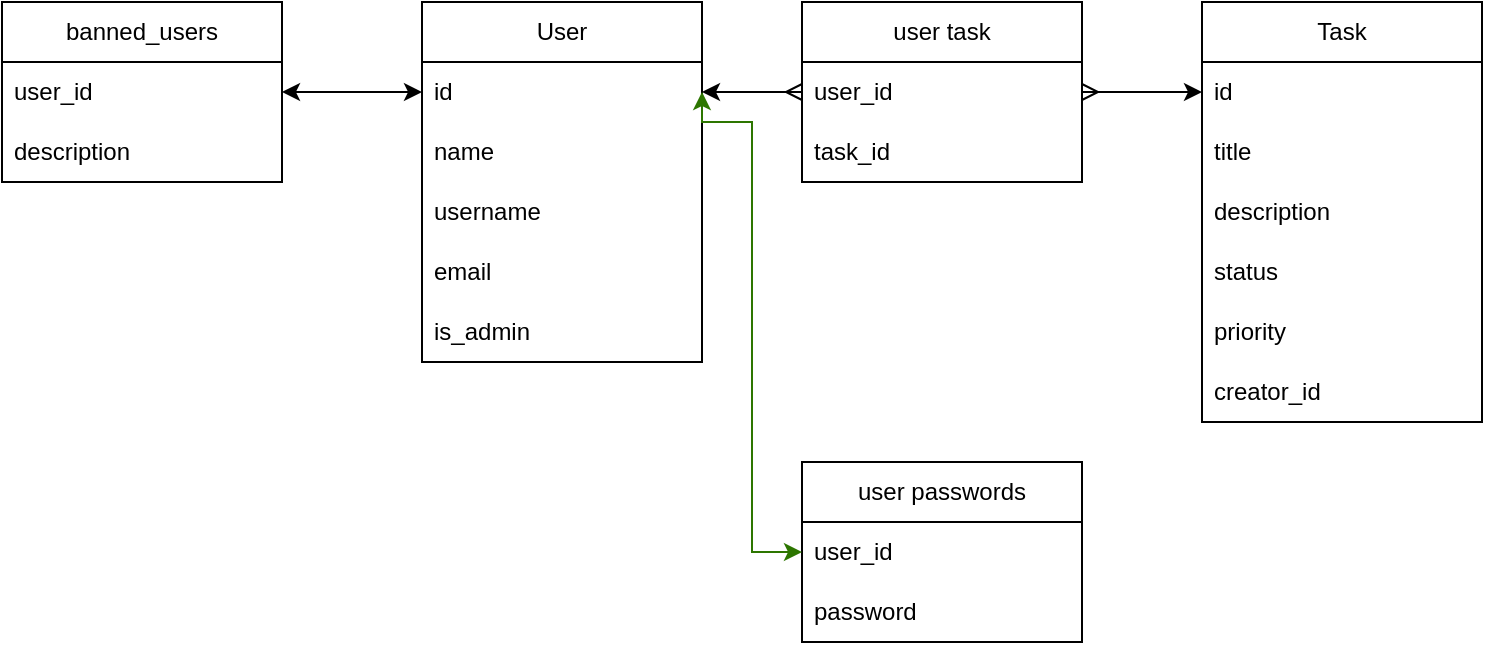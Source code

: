 <mxfile version="22.1.21" type="device">
  <diagram name="Page-1" id="-lmLHDIUPFguprJ3EQ5j">
    <mxGraphModel dx="1028" dy="1003" grid="1" gridSize="10" guides="1" tooltips="1" connect="1" arrows="1" fold="1" page="1" pageScale="1" pageWidth="850" pageHeight="1100" math="0" shadow="0">
      <root>
        <mxCell id="0" />
        <mxCell id="1" parent="0" />
        <mxCell id="gjDpSP7CKeUNPUYiDDCN-1" value="User" style="swimlane;fontStyle=0;childLayout=stackLayout;horizontal=1;startSize=30;horizontalStack=0;resizeParent=1;resizeParentMax=0;resizeLast=0;collapsible=1;marginBottom=0;whiteSpace=wrap;html=1;" parent="1" vertex="1">
          <mxGeometry x="250" y="430" width="140" height="180" as="geometry" />
        </mxCell>
        <mxCell id="gjDpSP7CKeUNPUYiDDCN-2" value="id" style="text;strokeColor=none;fillColor=none;align=left;verticalAlign=middle;spacingLeft=4;spacingRight=4;overflow=hidden;points=[[0,0.5],[1,0.5]];portConstraint=eastwest;rotatable=0;whiteSpace=wrap;html=1;" parent="gjDpSP7CKeUNPUYiDDCN-1" vertex="1">
          <mxGeometry y="30" width="140" height="30" as="geometry" />
        </mxCell>
        <mxCell id="gjDpSP7CKeUNPUYiDDCN-3" value="name" style="text;strokeColor=none;fillColor=none;align=left;verticalAlign=middle;spacingLeft=4;spacingRight=4;overflow=hidden;points=[[0,0.5],[1,0.5]];portConstraint=eastwest;rotatable=0;whiteSpace=wrap;html=1;" parent="gjDpSP7CKeUNPUYiDDCN-1" vertex="1">
          <mxGeometry y="60" width="140" height="30" as="geometry" />
        </mxCell>
        <mxCell id="gjDpSP7CKeUNPUYiDDCN-4" value="username" style="text;strokeColor=none;fillColor=none;align=left;verticalAlign=middle;spacingLeft=4;spacingRight=4;overflow=hidden;points=[[0,0.5],[1,0.5]];portConstraint=eastwest;rotatable=0;whiteSpace=wrap;html=1;" parent="gjDpSP7CKeUNPUYiDDCN-1" vertex="1">
          <mxGeometry y="90" width="140" height="30" as="geometry" />
        </mxCell>
        <mxCell id="gjDpSP7CKeUNPUYiDDCN-6" value="email" style="text;strokeColor=none;fillColor=none;align=left;verticalAlign=middle;spacingLeft=4;spacingRight=4;overflow=hidden;points=[[0,0.5],[1,0.5]];portConstraint=eastwest;rotatable=0;whiteSpace=wrap;html=1;" parent="gjDpSP7CKeUNPUYiDDCN-1" vertex="1">
          <mxGeometry y="120" width="140" height="30" as="geometry" />
        </mxCell>
        <mxCell id="gjDpSP7CKeUNPUYiDDCN-7" value="is_admin" style="text;strokeColor=none;fillColor=none;align=left;verticalAlign=middle;spacingLeft=4;spacingRight=4;overflow=hidden;points=[[0,0.5],[1,0.5]];portConstraint=eastwest;rotatable=0;whiteSpace=wrap;html=1;" parent="gjDpSP7CKeUNPUYiDDCN-1" vertex="1">
          <mxGeometry y="150" width="140" height="30" as="geometry" />
        </mxCell>
        <mxCell id="gjDpSP7CKeUNPUYiDDCN-9" value="Task" style="swimlane;fontStyle=0;childLayout=stackLayout;horizontal=1;startSize=30;horizontalStack=0;resizeParent=1;resizeParentMax=0;resizeLast=0;collapsible=1;marginBottom=0;whiteSpace=wrap;html=1;" parent="1" vertex="1">
          <mxGeometry x="640" y="430" width="140" height="210" as="geometry" />
        </mxCell>
        <mxCell id="gjDpSP7CKeUNPUYiDDCN-10" value="id" style="text;strokeColor=none;fillColor=none;align=left;verticalAlign=middle;spacingLeft=4;spacingRight=4;overflow=hidden;points=[[0,0.5],[1,0.5]];portConstraint=eastwest;rotatable=0;whiteSpace=wrap;html=1;" parent="gjDpSP7CKeUNPUYiDDCN-9" vertex="1">
          <mxGeometry y="30" width="140" height="30" as="geometry" />
        </mxCell>
        <mxCell id="gjDpSP7CKeUNPUYiDDCN-11" value="title" style="text;strokeColor=none;fillColor=none;align=left;verticalAlign=middle;spacingLeft=4;spacingRight=4;overflow=hidden;points=[[0,0.5],[1,0.5]];portConstraint=eastwest;rotatable=0;whiteSpace=wrap;html=1;" parent="gjDpSP7CKeUNPUYiDDCN-9" vertex="1">
          <mxGeometry y="60" width="140" height="30" as="geometry" />
        </mxCell>
        <mxCell id="gjDpSP7CKeUNPUYiDDCN-13" value="description" style="text;strokeColor=none;fillColor=none;align=left;verticalAlign=middle;spacingLeft=4;spacingRight=4;overflow=hidden;points=[[0,0.5],[1,0.5]];portConstraint=eastwest;rotatable=0;whiteSpace=wrap;html=1;" parent="gjDpSP7CKeUNPUYiDDCN-9" vertex="1">
          <mxGeometry y="90" width="140" height="30" as="geometry" />
        </mxCell>
        <mxCell id="gjDpSP7CKeUNPUYiDDCN-14" value="status" style="text;strokeColor=none;fillColor=none;align=left;verticalAlign=middle;spacingLeft=4;spacingRight=4;overflow=hidden;points=[[0,0.5],[1,0.5]];portConstraint=eastwest;rotatable=0;whiteSpace=wrap;html=1;" parent="gjDpSP7CKeUNPUYiDDCN-9" vertex="1">
          <mxGeometry y="120" width="140" height="30" as="geometry" />
        </mxCell>
        <mxCell id="gjDpSP7CKeUNPUYiDDCN-15" value="priority" style="text;strokeColor=none;fillColor=none;align=left;verticalAlign=middle;spacingLeft=4;spacingRight=4;overflow=hidden;points=[[0,0.5],[1,0.5]];portConstraint=eastwest;rotatable=0;whiteSpace=wrap;html=1;" parent="gjDpSP7CKeUNPUYiDDCN-9" vertex="1">
          <mxGeometry y="150" width="140" height="30" as="geometry" />
        </mxCell>
        <mxCell id="1xDJHjnMbEctpTM6RjMg-6" value="creator_id" style="text;strokeColor=none;fillColor=none;align=left;verticalAlign=middle;spacingLeft=4;spacingRight=4;overflow=hidden;points=[[0,0.5],[1,0.5]];portConstraint=eastwest;rotatable=0;whiteSpace=wrap;html=1;" vertex="1" parent="gjDpSP7CKeUNPUYiDDCN-9">
          <mxGeometry y="180" width="140" height="30" as="geometry" />
        </mxCell>
        <mxCell id="gjDpSP7CKeUNPUYiDDCN-16" value="user task" style="swimlane;fontStyle=0;childLayout=stackLayout;horizontal=1;startSize=30;horizontalStack=0;resizeParent=1;resizeParentMax=0;resizeLast=0;collapsible=1;marginBottom=0;whiteSpace=wrap;html=1;" parent="1" vertex="1">
          <mxGeometry x="440" y="430" width="140" height="90" as="geometry" />
        </mxCell>
        <mxCell id="gjDpSP7CKeUNPUYiDDCN-17" value="user_id" style="text;strokeColor=none;fillColor=none;align=left;verticalAlign=middle;spacingLeft=4;spacingRight=4;overflow=hidden;points=[[0,0.5],[1,0.5]];portConstraint=eastwest;rotatable=0;whiteSpace=wrap;html=1;" parent="gjDpSP7CKeUNPUYiDDCN-16" vertex="1">
          <mxGeometry y="30" width="140" height="30" as="geometry" />
        </mxCell>
        <mxCell id="1xDJHjnMbEctpTM6RjMg-5" value="task_id" style="text;strokeColor=none;fillColor=none;align=left;verticalAlign=middle;spacingLeft=4;spacingRight=4;overflow=hidden;points=[[0,0.5],[1,0.5]];portConstraint=eastwest;rotatable=0;whiteSpace=wrap;html=1;" vertex="1" parent="gjDpSP7CKeUNPUYiDDCN-16">
          <mxGeometry y="60" width="140" height="30" as="geometry" />
        </mxCell>
        <mxCell id="gjDpSP7CKeUNPUYiDDCN-20" style="edgeStyle=orthogonalEdgeStyle;rounded=0;orthogonalLoop=1;jettySize=auto;html=1;exitX=1;exitY=0.5;exitDx=0;exitDy=0;entryX=0;entryY=0.5;entryDx=0;entryDy=0;endArrow=ERmany;endFill=0;startArrow=classic;startFill=1;" parent="1" source="gjDpSP7CKeUNPUYiDDCN-2" target="gjDpSP7CKeUNPUYiDDCN-17" edge="1">
          <mxGeometry relative="1" as="geometry" />
        </mxCell>
        <mxCell id="gjDpSP7CKeUNPUYiDDCN-21" style="edgeStyle=orthogonalEdgeStyle;rounded=0;orthogonalLoop=1;jettySize=auto;html=1;exitX=0;exitY=0.5;exitDx=0;exitDy=0;entryX=1;entryY=0.5;entryDx=0;entryDy=0;endArrow=ERmany;endFill=0;startArrow=classic;startFill=1;" parent="1" source="gjDpSP7CKeUNPUYiDDCN-10" target="gjDpSP7CKeUNPUYiDDCN-17" edge="1">
          <mxGeometry relative="1" as="geometry">
            <mxPoint x="580" y="535" as="targetPoint" />
          </mxGeometry>
        </mxCell>
        <mxCell id="gjDpSP7CKeUNPUYiDDCN-22" value="banned_users" style="swimlane;fontStyle=0;childLayout=stackLayout;horizontal=1;startSize=30;horizontalStack=0;resizeParent=1;resizeParentMax=0;resizeLast=0;collapsible=1;marginBottom=0;whiteSpace=wrap;html=1;" parent="1" vertex="1">
          <mxGeometry x="40" y="430" width="140" height="90" as="geometry" />
        </mxCell>
        <mxCell id="gjDpSP7CKeUNPUYiDDCN-23" value="user_id" style="text;strokeColor=none;fillColor=none;align=left;verticalAlign=middle;spacingLeft=4;spacingRight=4;overflow=hidden;points=[[0,0.5],[1,0.5]];portConstraint=eastwest;rotatable=0;whiteSpace=wrap;html=1;" parent="gjDpSP7CKeUNPUYiDDCN-22" vertex="1">
          <mxGeometry y="30" width="140" height="30" as="geometry" />
        </mxCell>
        <mxCell id="gjDpSP7CKeUNPUYiDDCN-25" value="description" style="text;strokeColor=none;fillColor=none;align=left;verticalAlign=middle;spacingLeft=4;spacingRight=4;overflow=hidden;points=[[0,0.5],[1,0.5]];portConstraint=eastwest;rotatable=0;whiteSpace=wrap;html=1;" parent="gjDpSP7CKeUNPUYiDDCN-22" vertex="1">
          <mxGeometry y="60" width="140" height="30" as="geometry" />
        </mxCell>
        <mxCell id="gjDpSP7CKeUNPUYiDDCN-26" style="edgeStyle=orthogonalEdgeStyle;rounded=0;orthogonalLoop=1;jettySize=auto;html=1;entryX=1;entryY=0.5;entryDx=0;entryDy=0;startArrow=classic;startFill=1;" parent="1" source="gjDpSP7CKeUNPUYiDDCN-2" target="gjDpSP7CKeUNPUYiDDCN-23" edge="1">
          <mxGeometry relative="1" as="geometry" />
        </mxCell>
        <mxCell id="1xDJHjnMbEctpTM6RjMg-1" value="user passwords" style="swimlane;fontStyle=0;childLayout=stackLayout;horizontal=1;startSize=30;horizontalStack=0;resizeParent=1;resizeParentMax=0;resizeLast=0;collapsible=1;marginBottom=0;whiteSpace=wrap;html=1;" vertex="1" parent="1">
          <mxGeometry x="440" y="660" width="140" height="90" as="geometry" />
        </mxCell>
        <mxCell id="1xDJHjnMbEctpTM6RjMg-2" value="user_id" style="text;strokeColor=none;fillColor=none;align=left;verticalAlign=middle;spacingLeft=4;spacingRight=4;overflow=hidden;points=[[0,0.5],[1,0.5]];portConstraint=eastwest;rotatable=0;whiteSpace=wrap;html=1;" vertex="1" parent="1xDJHjnMbEctpTM6RjMg-1">
          <mxGeometry y="30" width="140" height="30" as="geometry" />
        </mxCell>
        <mxCell id="1xDJHjnMbEctpTM6RjMg-3" value="password" style="text;strokeColor=none;fillColor=none;align=left;verticalAlign=middle;spacingLeft=4;spacingRight=4;overflow=hidden;points=[[0,0.5],[1,0.5]];portConstraint=eastwest;rotatable=0;whiteSpace=wrap;html=1;" vertex="1" parent="1xDJHjnMbEctpTM6RjMg-1">
          <mxGeometry y="60" width="140" height="30" as="geometry" />
        </mxCell>
        <mxCell id="1xDJHjnMbEctpTM6RjMg-7" style="edgeStyle=orthogonalEdgeStyle;rounded=0;orthogonalLoop=1;jettySize=auto;html=1;exitX=0;exitY=0.5;exitDx=0;exitDy=0;entryX=1;entryY=0.5;entryDx=0;entryDy=0;fillColor=#60a917;strokeColor=#2D7600;startArrow=classic;startFill=1;" edge="1" parent="1" source="1xDJHjnMbEctpTM6RjMg-2" target="gjDpSP7CKeUNPUYiDDCN-2">
          <mxGeometry relative="1" as="geometry">
            <Array as="points">
              <mxPoint x="415" y="705" />
              <mxPoint x="415" y="490" />
              <mxPoint x="390" y="490" />
            </Array>
          </mxGeometry>
        </mxCell>
      </root>
    </mxGraphModel>
  </diagram>
</mxfile>
